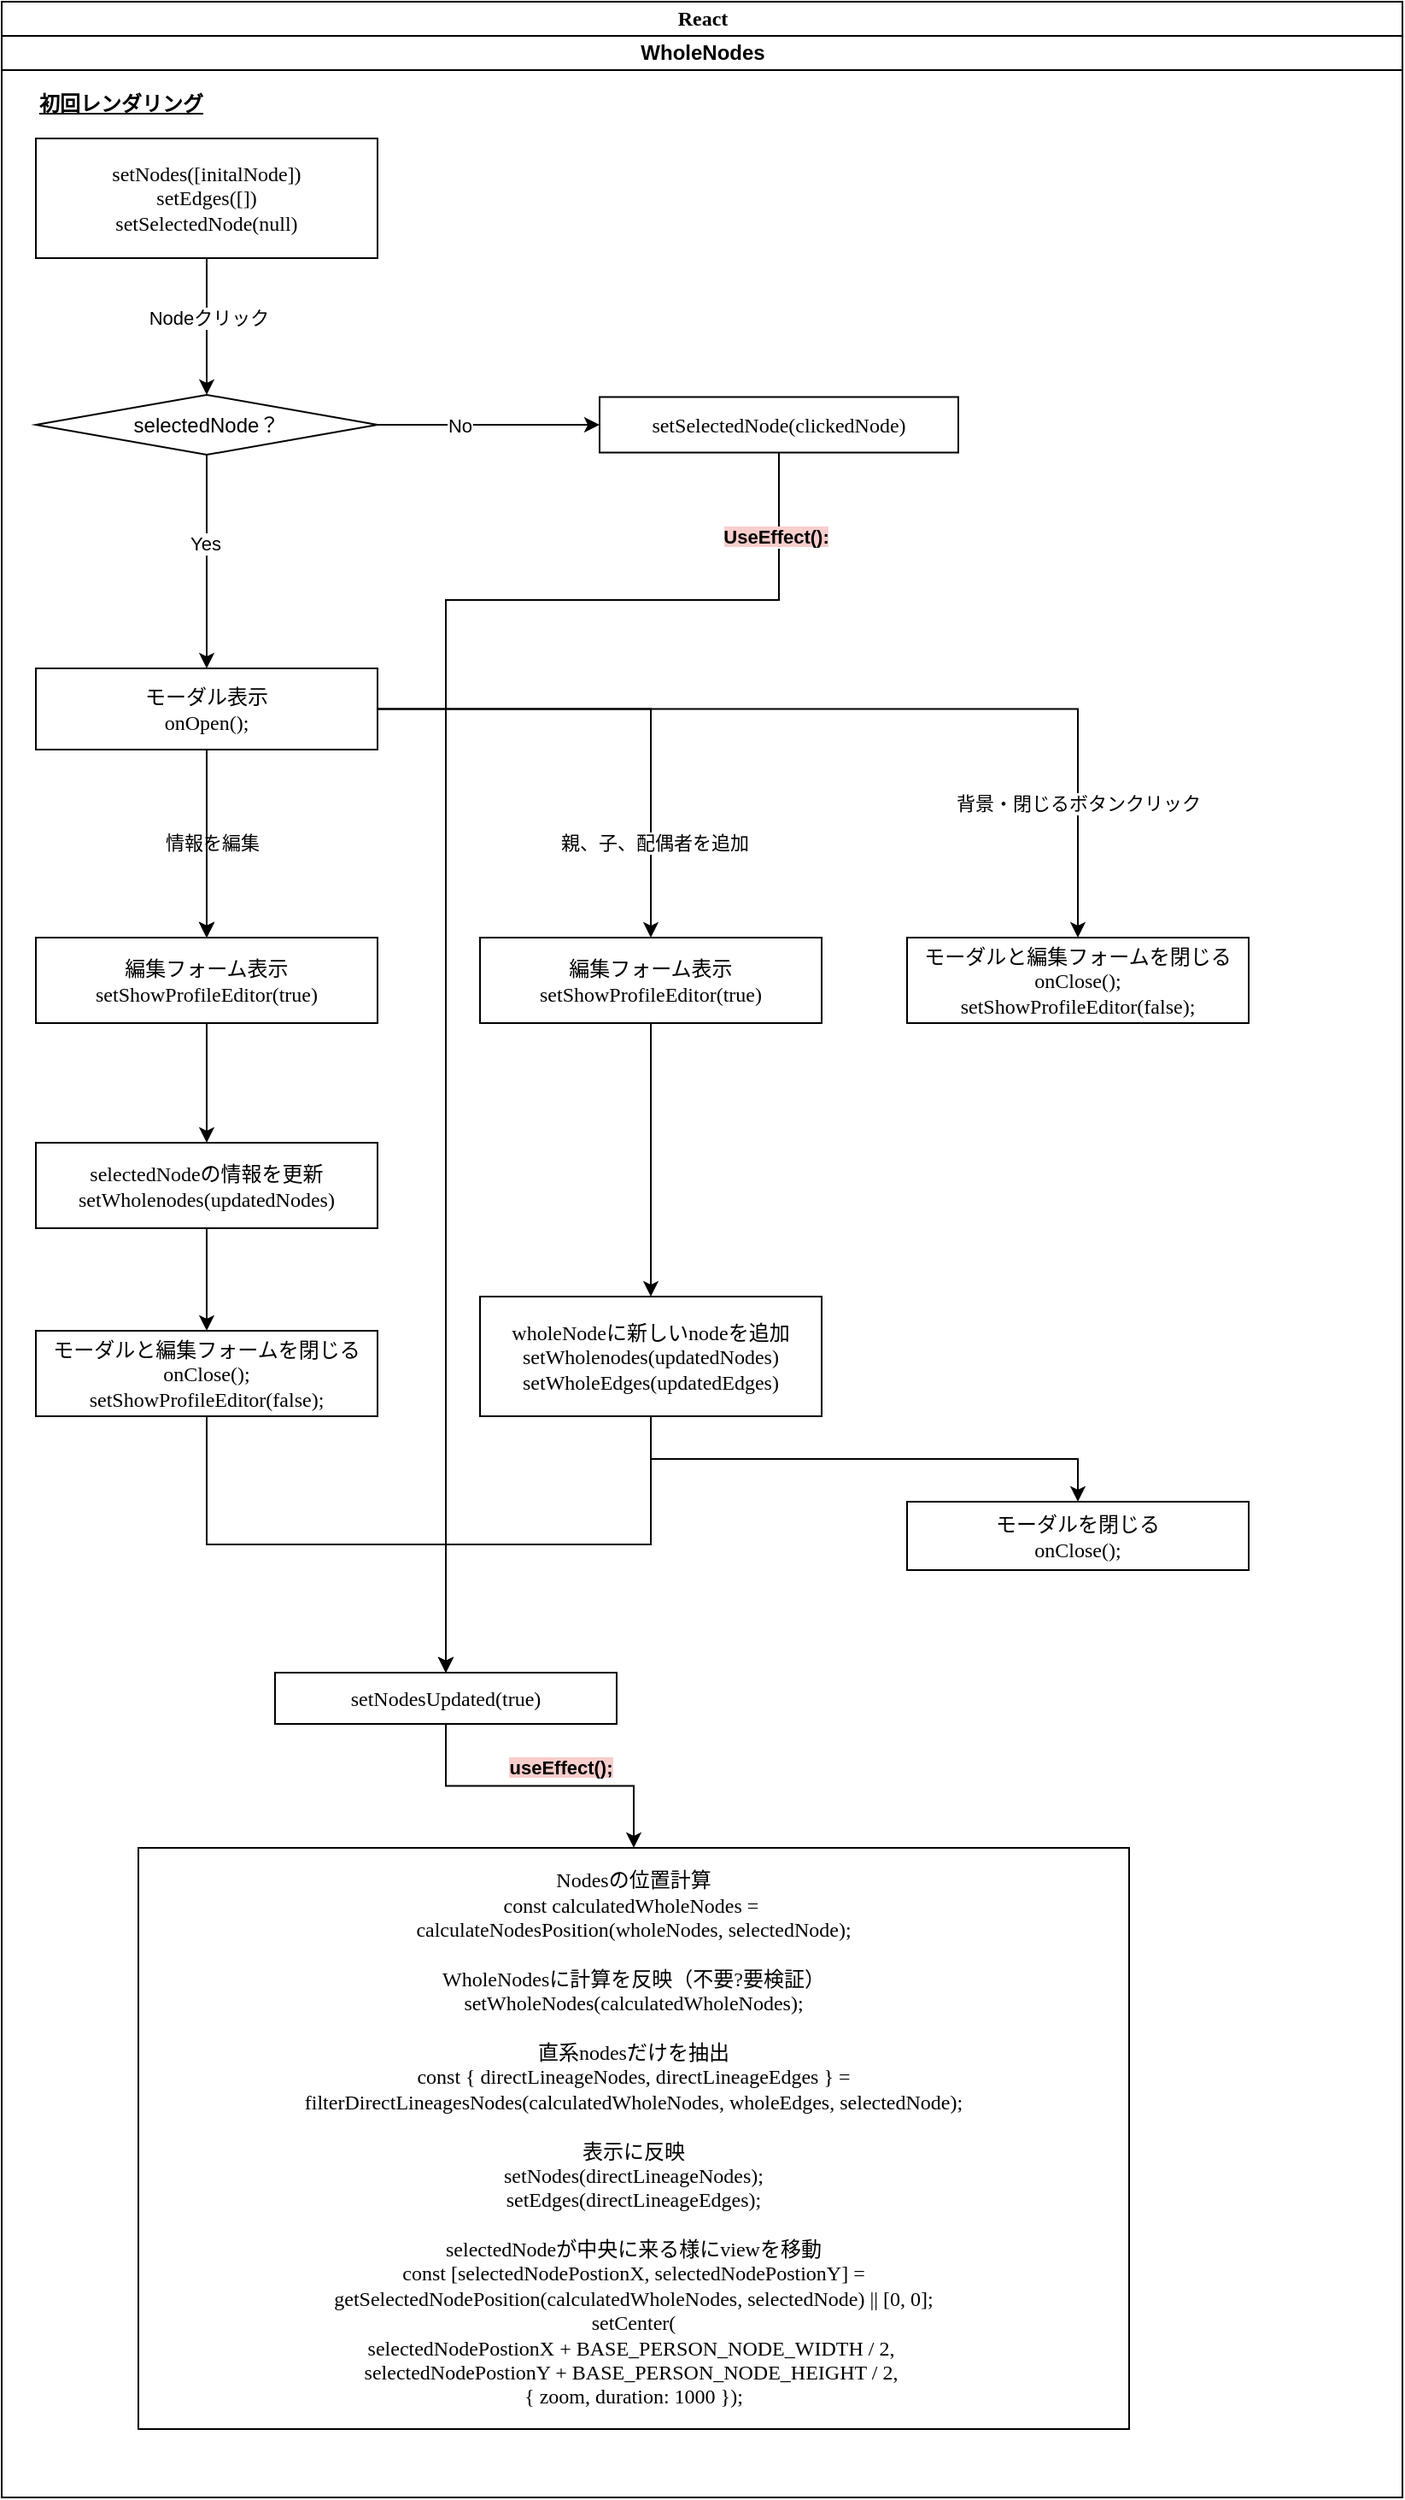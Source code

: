 <mxfile version="24.2.7" type="github">
  <diagram name="Page-1" id="0783ab3e-0a74-02c8-0abd-f7b4e66b4bec">
    <mxGraphModel dx="1340" dy="1050" grid="1" gridSize="10" guides="1" tooltips="1" connect="1" arrows="1" fold="1" page="1" pageScale="1" pageWidth="850" pageHeight="1100" background="none" math="0" shadow="0">
      <root>
        <mxCell id="0" />
        <mxCell id="1" parent="0" />
        <mxCell id="1c1d494c118603dd-1" value="React" style="swimlane;html=1;childLayout=stackLayout;startSize=20;rounded=0;shadow=0;comic=0;labelBackgroundColor=none;strokeWidth=1;fontFamily=Verdana;fontSize=12;align=center;" parent="1" vertex="1">
          <mxGeometry x="270" y="20" width="820" height="1460" as="geometry" />
        </mxCell>
        <mxCell id="1c1d494c118603dd-2" value="WholeNodes" style="swimlane;html=1;startSize=20;" parent="1c1d494c118603dd-1" vertex="1">
          <mxGeometry y="20" width="820" height="1440" as="geometry" />
        </mxCell>
        <mxCell id="c21zkObuj8u6Zhab5uYq-8" value="" style="edgeStyle=orthogonalEdgeStyle;rounded=0;orthogonalLoop=1;jettySize=auto;html=1;" edge="1" parent="1c1d494c118603dd-2" source="1c1d494c118603dd-9" target="c21zkObuj8u6Zhab5uYq-7">
          <mxGeometry relative="1" as="geometry" />
        </mxCell>
        <mxCell id="c21zkObuj8u6Zhab5uYq-12" value="Nodeクリック" style="edgeLabel;html=1;align=center;verticalAlign=middle;resizable=0;points=[];" vertex="1" connectable="0" parent="c21zkObuj8u6Zhab5uYq-8">
          <mxGeometry x="-0.132" y="1" relative="1" as="geometry">
            <mxPoint as="offset" />
          </mxGeometry>
        </mxCell>
        <mxCell id="1c1d494c118603dd-9" value="&lt;font style=&quot;font-size: 12px;&quot;&gt;setNodes([initalNode])&lt;/font&gt;&lt;div&gt;&lt;font style=&quot;font-size: 12px;&quot;&gt;setEdges([])&lt;/font&gt;&lt;/div&gt;&lt;div&gt;&lt;font style=&quot;font-size: 12px;&quot;&gt;setSelectedNode(null)&lt;/font&gt;&lt;/div&gt;" style="rounded=0;whiteSpace=wrap;html=1;shadow=0;comic=0;labelBackgroundColor=none;strokeWidth=1;fontFamily=Verdana;fontSize=12;align=center;arcSize=50;" parent="1c1d494c118603dd-2" vertex="1">
          <mxGeometry x="20" y="60" width="200" height="70" as="geometry" />
        </mxCell>
        <mxCell id="c21zkObuj8u6Zhab5uYq-6" value="&lt;u&gt;&lt;b&gt;初回レンダリング&lt;/b&gt;&lt;/u&gt;" style="text;html=1;align=center;verticalAlign=middle;whiteSpace=wrap;rounded=0;" vertex="1" parent="1c1d494c118603dd-2">
          <mxGeometry x="10" y="30" width="120" height="20" as="geometry" />
        </mxCell>
        <mxCell id="c21zkObuj8u6Zhab5uYq-10" value="" style="edgeStyle=orthogonalEdgeStyle;rounded=0;orthogonalLoop=1;jettySize=auto;html=1;" edge="1" parent="1c1d494c118603dd-2" source="c21zkObuj8u6Zhab5uYq-7" target="c21zkObuj8u6Zhab5uYq-9">
          <mxGeometry relative="1" as="geometry" />
        </mxCell>
        <mxCell id="c21zkObuj8u6Zhab5uYq-14" value="No" style="edgeLabel;html=1;align=center;verticalAlign=middle;resizable=0;points=[];" vertex="1" connectable="0" parent="c21zkObuj8u6Zhab5uYq-10">
          <mxGeometry x="-0.002" y="1" relative="1" as="geometry">
            <mxPoint x="-17" y="1" as="offset" />
          </mxGeometry>
        </mxCell>
        <mxCell id="c21zkObuj8u6Zhab5uYq-16" value="" style="edgeStyle=orthogonalEdgeStyle;rounded=0;orthogonalLoop=1;jettySize=auto;html=1;" edge="1" parent="1c1d494c118603dd-2" source="c21zkObuj8u6Zhab5uYq-7" target="c21zkObuj8u6Zhab5uYq-15">
          <mxGeometry relative="1" as="geometry" />
        </mxCell>
        <mxCell id="c21zkObuj8u6Zhab5uYq-17" value="Yes" style="edgeLabel;html=1;align=center;verticalAlign=middle;resizable=0;points=[];" vertex="1" connectable="0" parent="c21zkObuj8u6Zhab5uYq-16">
          <mxGeometry x="-0.178" y="-1" relative="1" as="geometry">
            <mxPoint as="offset" />
          </mxGeometry>
        </mxCell>
        <mxCell id="c21zkObuj8u6Zhab5uYq-7" value="&lt;span style=&quot;font-family: Helvetica; text-wrap: nowrap; background-color: rgb(255, 255, 255);&quot;&gt;&lt;font style=&quot;font-size: 12px;&quot;&gt;selectedNode？&lt;/font&gt;&lt;/span&gt;" style="rhombus;whiteSpace=wrap;html=1;fontFamily=Verdana;rounded=0;shadow=0;comic=0;labelBackgroundColor=none;strokeWidth=1;arcSize=50;" vertex="1" parent="1c1d494c118603dd-2">
          <mxGeometry x="20" y="210" width="200" height="35" as="geometry" />
        </mxCell>
        <mxCell id="c21zkObuj8u6Zhab5uYq-66" style="edgeStyle=orthogonalEdgeStyle;rounded=0;orthogonalLoop=1;jettySize=auto;html=1;exitX=0.5;exitY=1;exitDx=0;exitDy=0;entryX=0.5;entryY=0;entryDx=0;entryDy=0;" edge="1" parent="1c1d494c118603dd-2" source="c21zkObuj8u6Zhab5uYq-9" target="c21zkObuj8u6Zhab5uYq-59">
          <mxGeometry relative="1" as="geometry">
            <Array as="points">
              <mxPoint x="455" y="330" />
              <mxPoint x="260" y="330" />
            </Array>
          </mxGeometry>
        </mxCell>
        <mxCell id="c21zkObuj8u6Zhab5uYq-67" value="&lt;b style=&quot;background-color: rgb(248, 206, 204);&quot;&gt;UseEffect():&lt;/b&gt;" style="edgeLabel;html=1;align=center;verticalAlign=middle;resizable=0;points=[];" vertex="1" connectable="0" parent="c21zkObuj8u6Zhab5uYq-66">
          <mxGeometry x="-0.892" y="-2" relative="1" as="geometry">
            <mxPoint as="offset" />
          </mxGeometry>
        </mxCell>
        <mxCell id="c21zkObuj8u6Zhab5uYq-9" value="setSelectedNode(clickedNode)" style="whiteSpace=wrap;html=1;fontFamily=Verdana;rounded=0;shadow=0;comic=0;labelBackgroundColor=none;strokeWidth=1;arcSize=50;" vertex="1" parent="1c1d494c118603dd-2">
          <mxGeometry x="350" y="211.25" width="210" height="32.5" as="geometry" />
        </mxCell>
        <mxCell id="c21zkObuj8u6Zhab5uYq-21" value="" style="edgeStyle=orthogonalEdgeStyle;rounded=0;orthogonalLoop=1;jettySize=auto;html=1;" edge="1" parent="1c1d494c118603dd-2" source="c21zkObuj8u6Zhab5uYq-15" target="c21zkObuj8u6Zhab5uYq-20">
          <mxGeometry relative="1" as="geometry" />
        </mxCell>
        <mxCell id="c21zkObuj8u6Zhab5uYq-23" value="情報を編集" style="edgeLabel;html=1;align=center;verticalAlign=middle;resizable=0;points=[];" vertex="1" connectable="0" parent="c21zkObuj8u6Zhab5uYq-21">
          <mxGeometry x="-0.019" y="3" relative="1" as="geometry">
            <mxPoint as="offset" />
          </mxGeometry>
        </mxCell>
        <mxCell id="c21zkObuj8u6Zhab5uYq-25" value="" style="edgeStyle=orthogonalEdgeStyle;rounded=0;orthogonalLoop=1;jettySize=auto;html=1;" edge="1" parent="1c1d494c118603dd-2" source="c21zkObuj8u6Zhab5uYq-15" target="c21zkObuj8u6Zhab5uYq-20">
          <mxGeometry relative="1" as="geometry" />
        </mxCell>
        <mxCell id="c21zkObuj8u6Zhab5uYq-26" value="" style="edgeStyle=orthogonalEdgeStyle;rounded=0;orthogonalLoop=1;jettySize=auto;html=1;" edge="1" parent="1c1d494c118603dd-2" source="c21zkObuj8u6Zhab5uYq-15" target="c21zkObuj8u6Zhab5uYq-20">
          <mxGeometry relative="1" as="geometry" />
        </mxCell>
        <mxCell id="c21zkObuj8u6Zhab5uYq-49" style="edgeStyle=orthogonalEdgeStyle;rounded=0;orthogonalLoop=1;jettySize=auto;html=1;exitX=1;exitY=0.5;exitDx=0;exitDy=0;" edge="1" parent="1c1d494c118603dd-2" source="c21zkObuj8u6Zhab5uYq-15" target="c21zkObuj8u6Zhab5uYq-46">
          <mxGeometry relative="1" as="geometry" />
        </mxCell>
        <mxCell id="c21zkObuj8u6Zhab5uYq-50" value="親、子、配偶者を追加" style="edgeLabel;html=1;align=center;verticalAlign=middle;resizable=0;points=[];" vertex="1" connectable="0" parent="c21zkObuj8u6Zhab5uYq-49">
          <mxGeometry x="0.616" y="2" relative="1" as="geometry">
            <mxPoint as="offset" />
          </mxGeometry>
        </mxCell>
        <mxCell id="c21zkObuj8u6Zhab5uYq-52" style="edgeStyle=orthogonalEdgeStyle;rounded=0;orthogonalLoop=1;jettySize=auto;html=1;exitX=1;exitY=0.5;exitDx=0;exitDy=0;entryX=0.5;entryY=0;entryDx=0;entryDy=0;" edge="1" parent="1c1d494c118603dd-2" source="c21zkObuj8u6Zhab5uYq-15" target="c21zkObuj8u6Zhab5uYq-51">
          <mxGeometry relative="1" as="geometry" />
        </mxCell>
        <mxCell id="c21zkObuj8u6Zhab5uYq-53" value="背景・閉じるボタンクリック" style="edgeLabel;html=1;align=center;verticalAlign=middle;resizable=0;points=[];" vertex="1" connectable="0" parent="c21zkObuj8u6Zhab5uYq-52">
          <mxGeometry x="0.709" relative="1" as="geometry">
            <mxPoint as="offset" />
          </mxGeometry>
        </mxCell>
        <mxCell id="c21zkObuj8u6Zhab5uYq-15" value="&lt;div&gt;モーダル表示&lt;/div&gt;onOpen();" style="whiteSpace=wrap;html=1;fontFamily=Verdana;rounded=0;shadow=0;comic=0;labelBackgroundColor=none;strokeWidth=1;arcSize=50;" vertex="1" parent="1c1d494c118603dd-2">
          <mxGeometry x="20" y="370" width="200" height="47.5" as="geometry" />
        </mxCell>
        <mxCell id="c21zkObuj8u6Zhab5uYq-55" style="edgeStyle=orthogonalEdgeStyle;rounded=0;orthogonalLoop=1;jettySize=auto;html=1;exitX=0.5;exitY=1;exitDx=0;exitDy=0;entryX=0.5;entryY=0;entryDx=0;entryDy=0;" edge="1" parent="1c1d494c118603dd-2" source="c21zkObuj8u6Zhab5uYq-20" target="c21zkObuj8u6Zhab5uYq-54">
          <mxGeometry relative="1" as="geometry" />
        </mxCell>
        <mxCell id="c21zkObuj8u6Zhab5uYq-20" value="&lt;div&gt;編集フォーム表示&lt;/div&gt;setShowProfileEditor(true)" style="whiteSpace=wrap;html=1;fontFamily=Verdana;rounded=0;shadow=0;comic=0;labelBackgroundColor=none;strokeWidth=1;arcSize=50;" vertex="1" parent="1c1d494c118603dd-2">
          <mxGeometry x="20" y="527.5" width="200" height="50" as="geometry" />
        </mxCell>
        <mxCell id="c21zkObuj8u6Zhab5uYq-62" style="edgeStyle=orthogonalEdgeStyle;rounded=0;orthogonalLoop=1;jettySize=auto;html=1;exitX=0.5;exitY=1;exitDx=0;exitDy=0;entryX=0.5;entryY=0;entryDx=0;entryDy=0;" edge="1" parent="1c1d494c118603dd-2" source="c21zkObuj8u6Zhab5uYq-46" target="c21zkObuj8u6Zhab5uYq-61">
          <mxGeometry relative="1" as="geometry" />
        </mxCell>
        <mxCell id="c21zkObuj8u6Zhab5uYq-46" value="&lt;div&gt;編集フォーム表示&lt;/div&gt;setShowProfileEditor(true)" style="whiteSpace=wrap;html=1;fontFamily=Verdana;rounded=0;shadow=0;comic=0;labelBackgroundColor=none;strokeWidth=1;arcSize=50;" vertex="1" parent="1c1d494c118603dd-2">
          <mxGeometry x="280" y="527.5" width="200" height="50" as="geometry" />
        </mxCell>
        <mxCell id="c21zkObuj8u6Zhab5uYq-51" value="&lt;div&gt;モーダルと編集フォームを閉じる&lt;/div&gt;onClose();&lt;div&gt;&lt;/div&gt;&lt;div&gt;setShowProfileEditor(false);&lt;br&gt;&lt;/div&gt;" style="whiteSpace=wrap;html=1;fontFamily=Verdana;rounded=0;shadow=0;comic=0;labelBackgroundColor=none;strokeWidth=1;arcSize=50;" vertex="1" parent="1c1d494c118603dd-2">
          <mxGeometry x="530" y="527.5" width="200" height="50" as="geometry" />
        </mxCell>
        <mxCell id="c21zkObuj8u6Zhab5uYq-58" style="edgeStyle=orthogonalEdgeStyle;rounded=0;orthogonalLoop=1;jettySize=auto;html=1;exitX=0.5;exitY=1;exitDx=0;exitDy=0;" edge="1" parent="1c1d494c118603dd-2" source="c21zkObuj8u6Zhab5uYq-54" target="c21zkObuj8u6Zhab5uYq-56">
          <mxGeometry relative="1" as="geometry" />
        </mxCell>
        <mxCell id="c21zkObuj8u6Zhab5uYq-54" value="&lt;div&gt;selectedNodeの情報を更新&lt;/div&gt;setWholenodes(updatedNodes)" style="whiteSpace=wrap;html=1;fontFamily=Verdana;rounded=0;shadow=0;comic=0;labelBackgroundColor=none;strokeWidth=1;arcSize=50;" vertex="1" parent="1c1d494c118603dd-2">
          <mxGeometry x="20" y="647.5" width="200" height="50" as="geometry" />
        </mxCell>
        <mxCell id="c21zkObuj8u6Zhab5uYq-60" style="edgeStyle=orthogonalEdgeStyle;rounded=0;orthogonalLoop=1;jettySize=auto;html=1;exitX=0.5;exitY=1;exitDx=0;exitDy=0;entryX=0.5;entryY=0;entryDx=0;entryDy=0;" edge="1" parent="1c1d494c118603dd-2" source="c21zkObuj8u6Zhab5uYq-56" target="c21zkObuj8u6Zhab5uYq-59">
          <mxGeometry relative="1" as="geometry" />
        </mxCell>
        <mxCell id="c21zkObuj8u6Zhab5uYq-56" value="&lt;div&gt;モーダルと編集フォームを閉じる&lt;/div&gt;onClose();&lt;div&gt;&lt;/div&gt;&lt;div&gt;setShowProfileEditor(false);&lt;br&gt;&lt;/div&gt;" style="whiteSpace=wrap;html=1;fontFamily=Verdana;rounded=0;shadow=0;comic=0;labelBackgroundColor=none;strokeWidth=1;arcSize=50;" vertex="1" parent="1c1d494c118603dd-2">
          <mxGeometry x="20" y="757.5" width="200" height="50" as="geometry" />
        </mxCell>
        <mxCell id="c21zkObuj8u6Zhab5uYq-70" style="edgeStyle=orthogonalEdgeStyle;rounded=0;orthogonalLoop=1;jettySize=auto;html=1;exitX=0.5;exitY=1;exitDx=0;exitDy=0;entryX=0.5;entryY=0;entryDx=0;entryDy=0;" edge="1" parent="1c1d494c118603dd-2" source="c21zkObuj8u6Zhab5uYq-59" target="c21zkObuj8u6Zhab5uYq-69">
          <mxGeometry relative="1" as="geometry" />
        </mxCell>
        <mxCell id="c21zkObuj8u6Zhab5uYq-71" value="&lt;b style=&quot;background-color: rgb(248, 206, 204);&quot;&gt;useEffect();&lt;/b&gt;" style="edgeLabel;html=1;align=center;verticalAlign=middle;resizable=0;points=[];" vertex="1" connectable="0" parent="c21zkObuj8u6Zhab5uYq-70">
          <mxGeometry x="0.145" y="2" relative="1" as="geometry">
            <mxPoint x="-2" y="-9" as="offset" />
          </mxGeometry>
        </mxCell>
        <mxCell id="c21zkObuj8u6Zhab5uYq-59" value="setNodesUpdated(true)" style="whiteSpace=wrap;html=1;fontFamily=Verdana;rounded=0;shadow=0;comic=0;labelBackgroundColor=none;strokeWidth=1;arcSize=50;" vertex="1" parent="1c1d494c118603dd-2">
          <mxGeometry x="160" y="957.5" width="200" height="30" as="geometry" />
        </mxCell>
        <mxCell id="c21zkObuj8u6Zhab5uYq-63" style="edgeStyle=orthogonalEdgeStyle;rounded=0;orthogonalLoop=1;jettySize=auto;html=1;exitX=0.5;exitY=1;exitDx=0;exitDy=0;" edge="1" parent="1c1d494c118603dd-2" source="c21zkObuj8u6Zhab5uYq-61" target="c21zkObuj8u6Zhab5uYq-59">
          <mxGeometry relative="1" as="geometry" />
        </mxCell>
        <mxCell id="c21zkObuj8u6Zhab5uYq-65" style="edgeStyle=orthogonalEdgeStyle;rounded=0;orthogonalLoop=1;jettySize=auto;html=1;exitX=0.5;exitY=1;exitDx=0;exitDy=0;" edge="1" parent="1c1d494c118603dd-2" source="c21zkObuj8u6Zhab5uYq-61" target="c21zkObuj8u6Zhab5uYq-64">
          <mxGeometry relative="1" as="geometry" />
        </mxCell>
        <mxCell id="c21zkObuj8u6Zhab5uYq-61" value="&lt;div&gt;wholeNodeに新しいnodeを追加&lt;/div&gt;setWholenodes(updatedNodes)&lt;div&gt;setWholeEdges(updatedEdges)&lt;/div&gt;" style="whiteSpace=wrap;html=1;fontFamily=Verdana;rounded=0;shadow=0;comic=0;labelBackgroundColor=none;strokeWidth=1;arcSize=50;" vertex="1" parent="1c1d494c118603dd-2">
          <mxGeometry x="280" y="737.5" width="200" height="70" as="geometry" />
        </mxCell>
        <mxCell id="c21zkObuj8u6Zhab5uYq-64" value="&lt;div&gt;モーダルを閉じる&lt;/div&gt;onClose();" style="whiteSpace=wrap;html=1;fontFamily=Verdana;rounded=0;shadow=0;comic=0;labelBackgroundColor=none;strokeWidth=1;arcSize=50;" vertex="1" parent="1c1d494c118603dd-2">
          <mxGeometry x="530" y="857.5" width="200" height="40" as="geometry" />
        </mxCell>
        <mxCell id="c21zkObuj8u6Zhab5uYq-69" value="&lt;div&gt;Nodesの位置計算&lt;/div&gt;&lt;div&gt;const calculatedWholeNodes =&amp;nbsp;&lt;/div&gt;&lt;div&gt;calculateNodesPosition(wholeNodes, selectedNode);&lt;/div&gt;&lt;div&gt;&lt;br&gt;&lt;/div&gt;&lt;div&gt;WholeNodesに計算を反映（不要?要検証）&lt;/div&gt;&lt;div&gt;setWholeNodes(calculatedWholeNodes);&lt;/div&gt;&lt;div&gt;&lt;br&gt;&lt;/div&gt;&lt;div&gt;直系nodesだけを抽出&lt;/div&gt;&lt;div&gt;&lt;div&gt;const { directLineageNodes, directLineageEdges } =&lt;/div&gt;&lt;div&gt;filterDirectLineagesNodes(&lt;span style=&quot;background-color: initial;&quot;&gt;calculatedWholeNodes,&amp;nbsp;&lt;/span&gt;&lt;span style=&quot;background-color: initial;&quot;&gt;wholeEdges,&amp;nbsp;&lt;/span&gt;&lt;span style=&quot;background-color: initial;&quot;&gt;selectedNode&lt;/span&gt;&lt;span style=&quot;background-color: initial;&quot;&gt;);&lt;/span&gt;&lt;/div&gt;&lt;/div&gt;&lt;div&gt;&lt;span style=&quot;background-color: initial;&quot;&gt;&lt;br&gt;&lt;/span&gt;&lt;/div&gt;&lt;div&gt;&lt;span style=&quot;background-color: initial;&quot;&gt;表示に反映&lt;/span&gt;&lt;/div&gt;&lt;div&gt;&lt;div&gt;setNodes(directLineageNodes);&lt;/div&gt;&lt;div&gt;setEdges(directLineageEdges);&lt;/div&gt;&lt;/div&gt;&lt;div&gt;&lt;br&gt;&lt;/div&gt;&lt;div&gt;selectedNodeが中央に来る様にviewを移動&lt;/div&gt;&lt;div&gt;&lt;div&gt;const [selectedNodePostionX, selectedNodePostionY] =&lt;/div&gt;&lt;div&gt;getSelectedNodePosition(calculatedWholeNodes, selectedNode) || [0, 0];&lt;/div&gt;&lt;div&gt;&lt;span style=&quot;background-color: initial;&quot;&gt;setCenter(&lt;/span&gt;&lt;/div&gt;&lt;div&gt;&lt;span style=&quot;background-color: initial;&quot;&gt;selectedNodePostionX + BASE_PERSON_NODE_WIDTH / 2,&amp;nbsp;&lt;/span&gt;&lt;/div&gt;&lt;div&gt;&lt;span style=&quot;background-color: initial;&quot;&gt;selectedNodePostionY + BASE_PERSON_NODE_HEIGHT / 2,&amp;nbsp;&lt;/span&gt;&lt;/div&gt;&lt;div&gt;&lt;span style=&quot;background-color: initial;&quot;&gt;{ zoom, duration: 1000 });&lt;/span&gt;&lt;br&gt;&lt;/div&gt;&lt;/div&gt;" style="whiteSpace=wrap;html=1;fontFamily=Verdana;rounded=0;shadow=0;comic=0;labelBackgroundColor=none;strokeWidth=1;arcSize=50;" vertex="1" parent="1c1d494c118603dd-2">
          <mxGeometry x="80" y="1060" width="580" height="340" as="geometry" />
        </mxCell>
      </root>
    </mxGraphModel>
  </diagram>
</mxfile>
